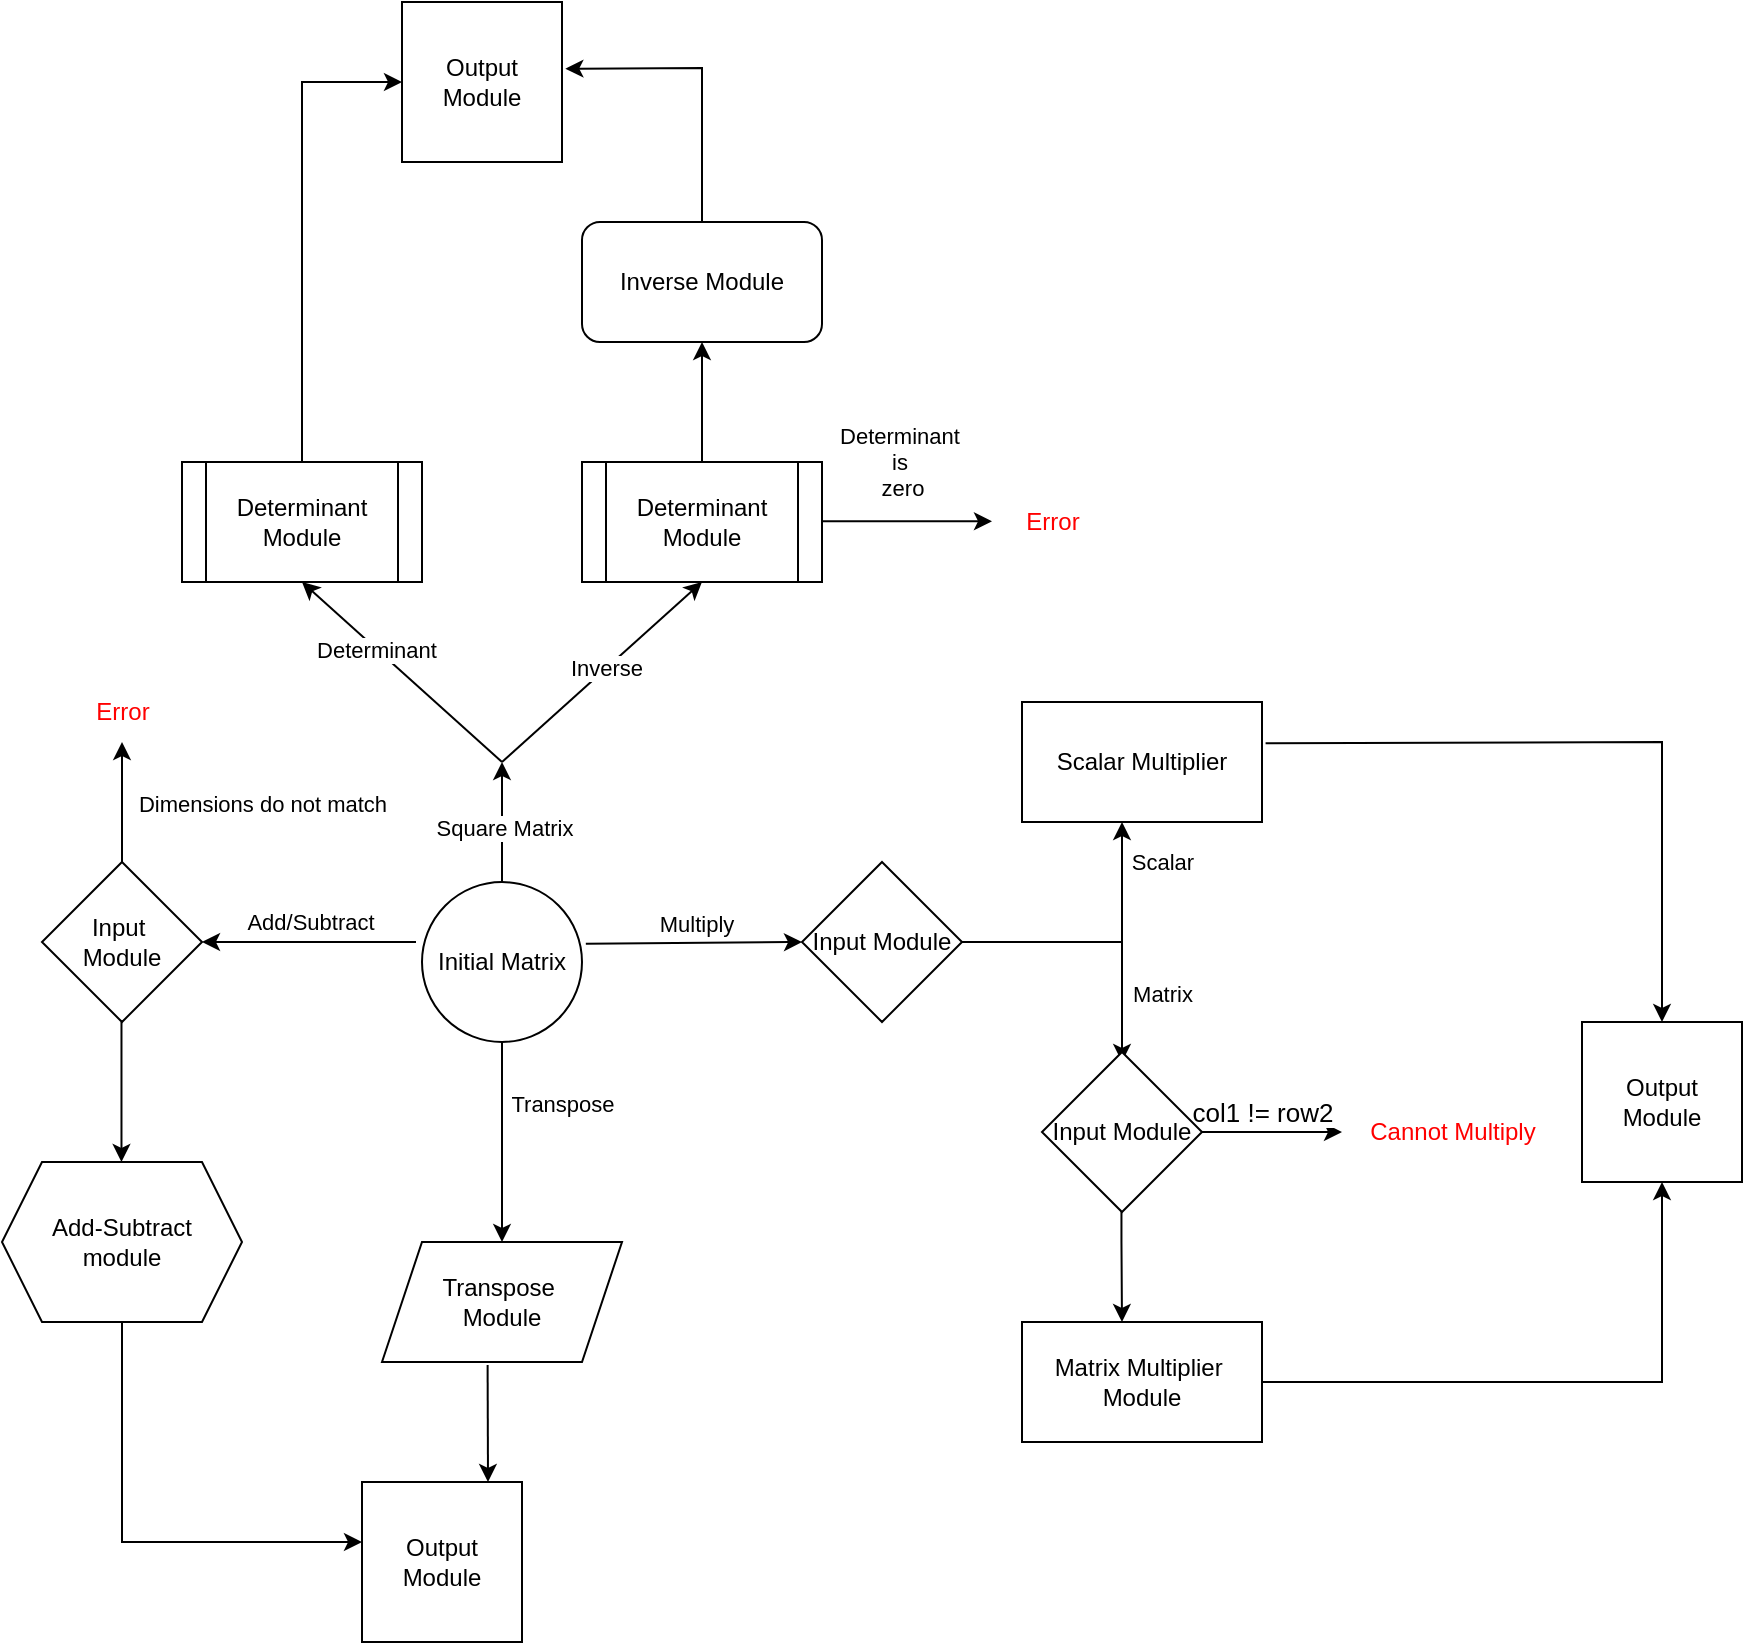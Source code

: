 <mxfile version="24.7.17">
  <diagram id="C5RBs43oDa-KdzZeNtuy" name="Page-1">
    <mxGraphModel dx="2295" dy="2100" grid="1" gridSize="10" guides="1" tooltips="1" connect="1" arrows="1" fold="1" page="1" pageScale="1" pageWidth="827" pageHeight="1169" math="0" shadow="0">
      <root>
        <mxCell id="WIyWlLk6GJQsqaUBKTNV-0" />
        <mxCell id="WIyWlLk6GJQsqaUBKTNV-1" parent="WIyWlLk6GJQsqaUBKTNV-0" />
        <mxCell id="iR0d_4b6ELE6Qm3uLHNd-2" value="" style="endArrow=classic;html=1;rounded=0;entryX=0;entryY=0.5;entryDx=0;entryDy=0;exitX=1.024;exitY=0.386;exitDx=0;exitDy=0;exitPerimeter=0;" edge="1" parent="WIyWlLk6GJQsqaUBKTNV-1" source="iR0d_4b6ELE6Qm3uLHNd-38" target="iR0d_4b6ELE6Qm3uLHNd-20">
          <mxGeometry width="50" height="50" relative="1" as="geometry">
            <mxPoint x="160" y="339.81" as="sourcePoint" />
            <mxPoint x="240" y="339.81" as="targetPoint" />
          </mxGeometry>
        </mxCell>
        <mxCell id="iR0d_4b6ELE6Qm3uLHNd-3" value="Multiply" style="edgeLabel;html=1;align=center;verticalAlign=middle;resizable=0;points=[];" vertex="1" connectable="0" parent="iR0d_4b6ELE6Qm3uLHNd-2">
          <mxGeometry x="0.028" y="-2" relative="1" as="geometry">
            <mxPoint x="-1" y="-12" as="offset" />
          </mxGeometry>
        </mxCell>
        <mxCell id="iR0d_4b6ELE6Qm3uLHNd-5" value="" style="endArrow=classic;html=1;rounded=0;" edge="1" parent="WIyWlLk6GJQsqaUBKTNV-1">
          <mxGeometry width="50" height="50" relative="1" as="geometry">
            <mxPoint x="360" y="340" as="sourcePoint" />
            <mxPoint x="410" y="280" as="targetPoint" />
            <Array as="points">
              <mxPoint x="410" y="340" />
            </Array>
          </mxGeometry>
        </mxCell>
        <mxCell id="iR0d_4b6ELE6Qm3uLHNd-7" value="Scalar" style="edgeLabel;html=1;align=center;verticalAlign=middle;resizable=0;points=[];" vertex="1" connectable="0" parent="iR0d_4b6ELE6Qm3uLHNd-5">
          <mxGeometry x="0.442" y="3" relative="1" as="geometry">
            <mxPoint x="23" y="-11" as="offset" />
          </mxGeometry>
        </mxCell>
        <mxCell id="iR0d_4b6ELE6Qm3uLHNd-6" value="" style="endArrow=classic;html=1;rounded=0;exitX=1;exitY=0.5;exitDx=0;exitDy=0;" edge="1" parent="WIyWlLk6GJQsqaUBKTNV-1" source="iR0d_4b6ELE6Qm3uLHNd-20">
          <mxGeometry width="50" height="50" relative="1" as="geometry">
            <mxPoint x="360" y="340" as="sourcePoint" />
            <mxPoint x="410" y="400" as="targetPoint" />
            <Array as="points">
              <mxPoint x="410" y="340" />
            </Array>
          </mxGeometry>
        </mxCell>
        <mxCell id="iR0d_4b6ELE6Qm3uLHNd-8" value="Matrix" style="edgeLabel;html=1;align=center;verticalAlign=middle;resizable=0;points=[];" vertex="1" connectable="0" parent="iR0d_4b6ELE6Qm3uLHNd-6">
          <mxGeometry x="0.738" relative="1" as="geometry">
            <mxPoint x="20" y="-16" as="offset" />
          </mxGeometry>
        </mxCell>
        <mxCell id="iR0d_4b6ELE6Qm3uLHNd-9" value="Scalar Multiplier" style="rounded=0;whiteSpace=wrap;html=1;" vertex="1" parent="WIyWlLk6GJQsqaUBKTNV-1">
          <mxGeometry x="360" y="220" width="120" height="60" as="geometry" />
        </mxCell>
        <mxCell id="iR0d_4b6ELE6Qm3uLHNd-11" value="" style="endArrow=classic;html=1;rounded=0;exitX=1;exitY=0.5;exitDx=0;exitDy=0;" edge="1" parent="WIyWlLk6GJQsqaUBKTNV-1" source="iR0d_4b6ELE6Qm3uLHNd-19" target="iR0d_4b6ELE6Qm3uLHNd-12">
          <mxGeometry width="50" height="50" relative="1" as="geometry">
            <mxPoint x="460" y="430" as="sourcePoint" />
            <mxPoint x="550" y="440" as="targetPoint" />
          </mxGeometry>
        </mxCell>
        <mxCell id="iR0d_4b6ELE6Qm3uLHNd-13" value="&lt;font style=&quot;font-size: 13px;&quot;&gt;col1 != row2&lt;/font&gt;" style="edgeLabel;html=1;align=center;verticalAlign=middle;resizable=0;points=[];" vertex="1" connectable="0" parent="iR0d_4b6ELE6Qm3uLHNd-11">
          <mxGeometry x="-0.433" y="-2" relative="1" as="geometry">
            <mxPoint x="10" y="-12" as="offset" />
          </mxGeometry>
        </mxCell>
        <mxCell id="iR0d_4b6ELE6Qm3uLHNd-12" value="&lt;font color=&quot;#ff0000&quot;&gt;Cannot Multiply&lt;/font&gt;" style="text;html=1;align=center;verticalAlign=middle;resizable=0;points=[];autosize=1;strokeColor=none;fillColor=none;" vertex="1" parent="WIyWlLk6GJQsqaUBKTNV-1">
          <mxGeometry x="520" y="420" width="110" height="30" as="geometry" />
        </mxCell>
        <mxCell id="iR0d_4b6ELE6Qm3uLHNd-14" value="" style="endArrow=classic;html=1;rounded=0;exitX=0.5;exitY=1;exitDx=0;exitDy=0;" edge="1" parent="WIyWlLk6GJQsqaUBKTNV-1">
          <mxGeometry width="50" height="50" relative="1" as="geometry">
            <mxPoint x="409.73" y="470.0" as="sourcePoint" />
            <mxPoint x="410" y="530" as="targetPoint" />
            <Array as="points">
              <mxPoint x="409.73" y="480" />
              <mxPoint x="409.73" y="490" />
            </Array>
          </mxGeometry>
        </mxCell>
        <mxCell id="iR0d_4b6ELE6Qm3uLHNd-15" value="Matrix Multiplier&amp;nbsp;&lt;div&gt;Module&lt;/div&gt;" style="rounded=0;whiteSpace=wrap;html=1;" vertex="1" parent="WIyWlLk6GJQsqaUBKTNV-1">
          <mxGeometry x="360" y="530" width="120" height="60" as="geometry" />
        </mxCell>
        <mxCell id="iR0d_4b6ELE6Qm3uLHNd-16" value="" style="endArrow=classic;html=1;rounded=0;entryX=0.5;entryY=1;entryDx=0;entryDy=0;" edge="1" parent="WIyWlLk6GJQsqaUBKTNV-1" target="iR0d_4b6ELE6Qm3uLHNd-18">
          <mxGeometry width="50" height="50" relative="1" as="geometry">
            <mxPoint x="480" y="560" as="sourcePoint" />
            <mxPoint x="800" y="480" as="targetPoint" />
            <Array as="points">
              <mxPoint x="680" y="560" />
            </Array>
          </mxGeometry>
        </mxCell>
        <mxCell id="iR0d_4b6ELE6Qm3uLHNd-18" value="Output Module" style="whiteSpace=wrap;html=1;aspect=fixed;" vertex="1" parent="WIyWlLk6GJQsqaUBKTNV-1">
          <mxGeometry x="640" y="380" width="80" height="80" as="geometry" />
        </mxCell>
        <mxCell id="iR0d_4b6ELE6Qm3uLHNd-19" value="Input Module" style="rhombus;whiteSpace=wrap;html=1;" vertex="1" parent="WIyWlLk6GJQsqaUBKTNV-1">
          <mxGeometry x="370" y="395" width="80" height="80" as="geometry" />
        </mxCell>
        <mxCell id="iR0d_4b6ELE6Qm3uLHNd-20" value="Input Module" style="rhombus;whiteSpace=wrap;html=1;" vertex="1" parent="WIyWlLk6GJQsqaUBKTNV-1">
          <mxGeometry x="250" y="300" width="80" height="80" as="geometry" />
        </mxCell>
        <mxCell id="iR0d_4b6ELE6Qm3uLHNd-21" value="" style="endArrow=classic;html=1;rounded=0;entryX=0.5;entryY=0;entryDx=0;entryDy=0;exitX=1.015;exitY=0.344;exitDx=0;exitDy=0;exitPerimeter=0;" edge="1" parent="WIyWlLk6GJQsqaUBKTNV-1" source="iR0d_4b6ELE6Qm3uLHNd-9" target="iR0d_4b6ELE6Qm3uLHNd-18">
          <mxGeometry width="50" height="50" relative="1" as="geometry">
            <mxPoint x="460" y="430" as="sourcePoint" />
            <mxPoint x="510" y="380" as="targetPoint" />
            <Array as="points">
              <mxPoint x="680" y="240" />
            </Array>
          </mxGeometry>
        </mxCell>
        <mxCell id="iR0d_4b6ELE6Qm3uLHNd-23" value="" style="endArrow=classic;html=1;rounded=0;exitX=0.5;exitY=1;exitDx=0;exitDy=0;" edge="1" parent="WIyWlLk6GJQsqaUBKTNV-1">
          <mxGeometry width="50" height="50" relative="1" as="geometry">
            <mxPoint x="100" y="370" as="sourcePoint" />
            <mxPoint x="100" y="490" as="targetPoint" />
          </mxGeometry>
        </mxCell>
        <mxCell id="iR0d_4b6ELE6Qm3uLHNd-24" value="Transpose" style="edgeLabel;html=1;align=center;verticalAlign=middle;resizable=0;points=[];" vertex="1" connectable="0" parent="iR0d_4b6ELE6Qm3uLHNd-23">
          <mxGeometry x="-0.177" y="-1" relative="1" as="geometry">
            <mxPoint x="31" y="1" as="offset" />
          </mxGeometry>
        </mxCell>
        <mxCell id="iR0d_4b6ELE6Qm3uLHNd-25" value="Transpose&amp;nbsp;&lt;br&gt;Module" style="shape=parallelogram;perimeter=parallelogramPerimeter;whiteSpace=wrap;html=1;fixedSize=1;" vertex="1" parent="WIyWlLk6GJQsqaUBKTNV-1">
          <mxGeometry x="40" y="490" width="120" height="60" as="geometry" />
        </mxCell>
        <mxCell id="iR0d_4b6ELE6Qm3uLHNd-26" value="" style="endArrow=classic;html=1;rounded=0;exitX=0.44;exitY=1.024;exitDx=0;exitDy=0;exitPerimeter=0;" edge="1" parent="WIyWlLk6GJQsqaUBKTNV-1" source="iR0d_4b6ELE6Qm3uLHNd-25">
          <mxGeometry width="50" height="50" relative="1" as="geometry">
            <mxPoint x="90" y="620" as="sourcePoint" />
            <mxPoint x="93" y="610" as="targetPoint" />
          </mxGeometry>
        </mxCell>
        <mxCell id="iR0d_4b6ELE6Qm3uLHNd-28" value="" style="endArrow=classic;html=1;rounded=0;" edge="1" parent="WIyWlLk6GJQsqaUBKTNV-1">
          <mxGeometry width="50" height="50" relative="1" as="geometry">
            <mxPoint x="57" y="340" as="sourcePoint" />
            <mxPoint x="-50" y="340" as="targetPoint" />
          </mxGeometry>
        </mxCell>
        <mxCell id="iR0d_4b6ELE6Qm3uLHNd-29" value="Add/Subtract" style="edgeLabel;html=1;align=center;verticalAlign=middle;resizable=0;points=[];" vertex="1" connectable="0" parent="iR0d_4b6ELE6Qm3uLHNd-28">
          <mxGeometry x="-0.048" y="-4" relative="1" as="geometry">
            <mxPoint x="-2" y="-6" as="offset" />
          </mxGeometry>
        </mxCell>
        <mxCell id="iR0d_4b6ELE6Qm3uLHNd-30" value="Input&amp;nbsp;&lt;div&gt;Module&lt;/div&gt;" style="rhombus;whiteSpace=wrap;html=1;" vertex="1" parent="WIyWlLk6GJQsqaUBKTNV-1">
          <mxGeometry x="-130" y="300" width="80" height="80" as="geometry" />
        </mxCell>
        <mxCell id="iR0d_4b6ELE6Qm3uLHNd-31" value="" style="endArrow=classic;html=1;rounded=0;" edge="1" parent="WIyWlLk6GJQsqaUBKTNV-1">
          <mxGeometry width="50" height="50" relative="1" as="geometry">
            <mxPoint x="-90" y="300" as="sourcePoint" />
            <mxPoint x="-90" y="240" as="targetPoint" />
          </mxGeometry>
        </mxCell>
        <mxCell id="iR0d_4b6ELE6Qm3uLHNd-36" value="Dimensions do not match" style="edgeLabel;html=1;align=center;verticalAlign=middle;resizable=0;points=[];" vertex="1" connectable="0" parent="iR0d_4b6ELE6Qm3uLHNd-31">
          <mxGeometry x="-0.088" y="3" relative="1" as="geometry">
            <mxPoint x="73" y="-2" as="offset" />
          </mxGeometry>
        </mxCell>
        <mxCell id="iR0d_4b6ELE6Qm3uLHNd-32" value="" style="endArrow=classic;html=1;rounded=0;" edge="1" parent="WIyWlLk6GJQsqaUBKTNV-1">
          <mxGeometry width="50" height="50" relative="1" as="geometry">
            <mxPoint x="-90.26" y="380" as="sourcePoint" />
            <mxPoint x="-90.26" y="450" as="targetPoint" />
          </mxGeometry>
        </mxCell>
        <mxCell id="iR0d_4b6ELE6Qm3uLHNd-33" value="Add-Subtract&lt;br&gt;module" style="shape=hexagon;perimeter=hexagonPerimeter2;whiteSpace=wrap;html=1;fixedSize=1;" vertex="1" parent="WIyWlLk6GJQsqaUBKTNV-1">
          <mxGeometry x="-150" y="450" width="120" height="80" as="geometry" />
        </mxCell>
        <mxCell id="iR0d_4b6ELE6Qm3uLHNd-34" value="" style="endArrow=classic;html=1;rounded=0;exitX=0.5;exitY=1;exitDx=0;exitDy=0;entryX=0;entryY=0.5;entryDx=0;entryDy=0;" edge="1" parent="WIyWlLk6GJQsqaUBKTNV-1" source="iR0d_4b6ELE6Qm3uLHNd-33">
          <mxGeometry width="50" height="50" relative="1" as="geometry">
            <mxPoint x="-70" y="640" as="sourcePoint" />
            <mxPoint x="30" y="640" as="targetPoint" />
            <Array as="points">
              <mxPoint x="-90" y="640" />
            </Array>
          </mxGeometry>
        </mxCell>
        <mxCell id="iR0d_4b6ELE6Qm3uLHNd-35" value="&lt;font color=&quot;#ff0000&quot;&gt;Error&lt;/font&gt;" style="text;html=1;align=center;verticalAlign=middle;resizable=0;points=[];autosize=1;strokeColor=none;fillColor=none;" vertex="1" parent="WIyWlLk6GJQsqaUBKTNV-1">
          <mxGeometry x="-115" y="210" width="50" height="30" as="geometry" />
        </mxCell>
        <mxCell id="iR0d_4b6ELE6Qm3uLHNd-37" value="" style="endArrow=classic;html=1;rounded=0;" edge="1" parent="WIyWlLk6GJQsqaUBKTNV-1">
          <mxGeometry width="50" height="50" relative="1" as="geometry">
            <mxPoint x="100" y="250" as="sourcePoint" />
            <mxPoint y="160" as="targetPoint" />
          </mxGeometry>
        </mxCell>
        <mxCell id="iR0d_4b6ELE6Qm3uLHNd-43" value="Determinant" style="edgeLabel;html=1;align=center;verticalAlign=middle;resizable=0;points=[];" vertex="1" connectable="0" parent="iR0d_4b6ELE6Qm3uLHNd-37">
          <mxGeometry x="0.257" relative="1" as="geometry">
            <mxPoint as="offset" />
          </mxGeometry>
        </mxCell>
        <mxCell id="iR0d_4b6ELE6Qm3uLHNd-38" value="Initial Matrix" style="ellipse;whiteSpace=wrap;html=1;aspect=fixed;" vertex="1" parent="WIyWlLk6GJQsqaUBKTNV-1">
          <mxGeometry x="60" y="310" width="80" height="80" as="geometry" />
        </mxCell>
        <mxCell id="iR0d_4b6ELE6Qm3uLHNd-44" value="" style="endArrow=classic;html=1;rounded=0;" edge="1" parent="WIyWlLk6GJQsqaUBKTNV-1">
          <mxGeometry width="50" height="50" relative="1" as="geometry">
            <mxPoint x="100" y="310" as="sourcePoint" />
            <mxPoint x="100" y="250" as="targetPoint" />
          </mxGeometry>
        </mxCell>
        <mxCell id="iR0d_4b6ELE6Qm3uLHNd-45" value="Square Matrix" style="edgeLabel;html=1;align=center;verticalAlign=middle;resizable=0;points=[];" vertex="1" connectable="0" parent="iR0d_4b6ELE6Qm3uLHNd-44">
          <mxGeometry x="-0.094" y="-1" relative="1" as="geometry">
            <mxPoint as="offset" />
          </mxGeometry>
        </mxCell>
        <mxCell id="iR0d_4b6ELE6Qm3uLHNd-46" value="" style="endArrow=classic;html=1;rounded=0;" edge="1" parent="WIyWlLk6GJQsqaUBKTNV-1">
          <mxGeometry width="50" height="50" relative="1" as="geometry">
            <mxPoint x="100" y="250" as="sourcePoint" />
            <mxPoint x="200" y="160" as="targetPoint" />
          </mxGeometry>
        </mxCell>
        <mxCell id="iR0d_4b6ELE6Qm3uLHNd-47" value="Inverse" style="edgeLabel;html=1;align=center;verticalAlign=middle;resizable=0;points=[];" vertex="1" connectable="0" parent="iR0d_4b6ELE6Qm3uLHNd-46">
          <mxGeometry x="0.042" y="1" relative="1" as="geometry">
            <mxPoint as="offset" />
          </mxGeometry>
        </mxCell>
        <mxCell id="iR0d_4b6ELE6Qm3uLHNd-51" value="Determinant Module" style="shape=process;whiteSpace=wrap;html=1;backgroundOutline=1;" vertex="1" parent="WIyWlLk6GJQsqaUBKTNV-1">
          <mxGeometry x="-60" y="100" width="120" height="60" as="geometry" />
        </mxCell>
        <mxCell id="iR0d_4b6ELE6Qm3uLHNd-52" value="Output Module" style="whiteSpace=wrap;html=1;aspect=fixed;" vertex="1" parent="WIyWlLk6GJQsqaUBKTNV-1">
          <mxGeometry x="30" y="610" width="80" height="80" as="geometry" />
        </mxCell>
        <mxCell id="iR0d_4b6ELE6Qm3uLHNd-53" value="Output Module" style="whiteSpace=wrap;html=1;aspect=fixed;" vertex="1" parent="WIyWlLk6GJQsqaUBKTNV-1">
          <mxGeometry x="50" y="-130" width="80" height="80" as="geometry" />
        </mxCell>
        <mxCell id="iR0d_4b6ELE6Qm3uLHNd-55" value="Determinant Module" style="shape=process;whiteSpace=wrap;html=1;backgroundOutline=1;" vertex="1" parent="WIyWlLk6GJQsqaUBKTNV-1">
          <mxGeometry x="140" y="100" width="120" height="60" as="geometry" />
        </mxCell>
        <mxCell id="iR0d_4b6ELE6Qm3uLHNd-56" value="" style="endArrow=classic;html=1;rounded=0;" edge="1" parent="WIyWlLk6GJQsqaUBKTNV-1">
          <mxGeometry width="50" height="50" relative="1" as="geometry">
            <mxPoint x="260" y="129.64" as="sourcePoint" />
            <mxPoint x="345" y="129.64" as="targetPoint" />
          </mxGeometry>
        </mxCell>
        <mxCell id="iR0d_4b6ELE6Qm3uLHNd-57" value="Determinant&amp;nbsp;&lt;br&gt;is&amp;nbsp;&lt;br&gt;zero" style="edgeLabel;html=1;align=center;verticalAlign=middle;resizable=0;points=[];" vertex="1" connectable="0" parent="iR0d_4b6ELE6Qm3uLHNd-56">
          <mxGeometry x="-0.213" y="2" relative="1" as="geometry">
            <mxPoint x="6" y="-28" as="offset" />
          </mxGeometry>
        </mxCell>
        <mxCell id="iR0d_4b6ELE6Qm3uLHNd-58" value="&lt;font color=&quot;#ff0000&quot;&gt;Error&lt;/font&gt;" style="text;html=1;align=center;verticalAlign=middle;resizable=0;points=[];autosize=1;strokeColor=none;fillColor=none;" vertex="1" parent="WIyWlLk6GJQsqaUBKTNV-1">
          <mxGeometry x="350" y="115" width="50" height="30" as="geometry" />
        </mxCell>
        <mxCell id="iR0d_4b6ELE6Qm3uLHNd-59" value="" style="endArrow=classic;html=1;rounded=0;entryX=0;entryY=0.5;entryDx=0;entryDy=0;" edge="1" parent="WIyWlLk6GJQsqaUBKTNV-1" target="iR0d_4b6ELE6Qm3uLHNd-53">
          <mxGeometry width="50" height="50" relative="1" as="geometry">
            <mxPoint y="100" as="sourcePoint" />
            <mxPoint y="-100" as="targetPoint" />
            <Array as="points">
              <mxPoint y="-90" />
            </Array>
          </mxGeometry>
        </mxCell>
        <mxCell id="iR0d_4b6ELE6Qm3uLHNd-60" value="" style="endArrow=classic;html=1;rounded=0;" edge="1" parent="WIyWlLk6GJQsqaUBKTNV-1">
          <mxGeometry width="50" height="50" relative="1" as="geometry">
            <mxPoint x="200" y="100" as="sourcePoint" />
            <mxPoint x="200" y="40" as="targetPoint" />
          </mxGeometry>
        </mxCell>
        <mxCell id="iR0d_4b6ELE6Qm3uLHNd-61" value="Inverse Module" style="rounded=1;whiteSpace=wrap;html=1;" vertex="1" parent="WIyWlLk6GJQsqaUBKTNV-1">
          <mxGeometry x="140" y="-20" width="120" height="60" as="geometry" />
        </mxCell>
        <mxCell id="iR0d_4b6ELE6Qm3uLHNd-62" value="" style="endArrow=classic;html=1;rounded=0;entryX=1.021;entryY=0.417;entryDx=0;entryDy=0;entryPerimeter=0;" edge="1" parent="WIyWlLk6GJQsqaUBKTNV-1" target="iR0d_4b6ELE6Qm3uLHNd-53">
          <mxGeometry width="50" height="50" relative="1" as="geometry">
            <mxPoint x="200" y="-20" as="sourcePoint" />
            <mxPoint x="250" y="-70" as="targetPoint" />
            <Array as="points">
              <mxPoint x="200" y="-97" />
            </Array>
          </mxGeometry>
        </mxCell>
      </root>
    </mxGraphModel>
  </diagram>
</mxfile>
